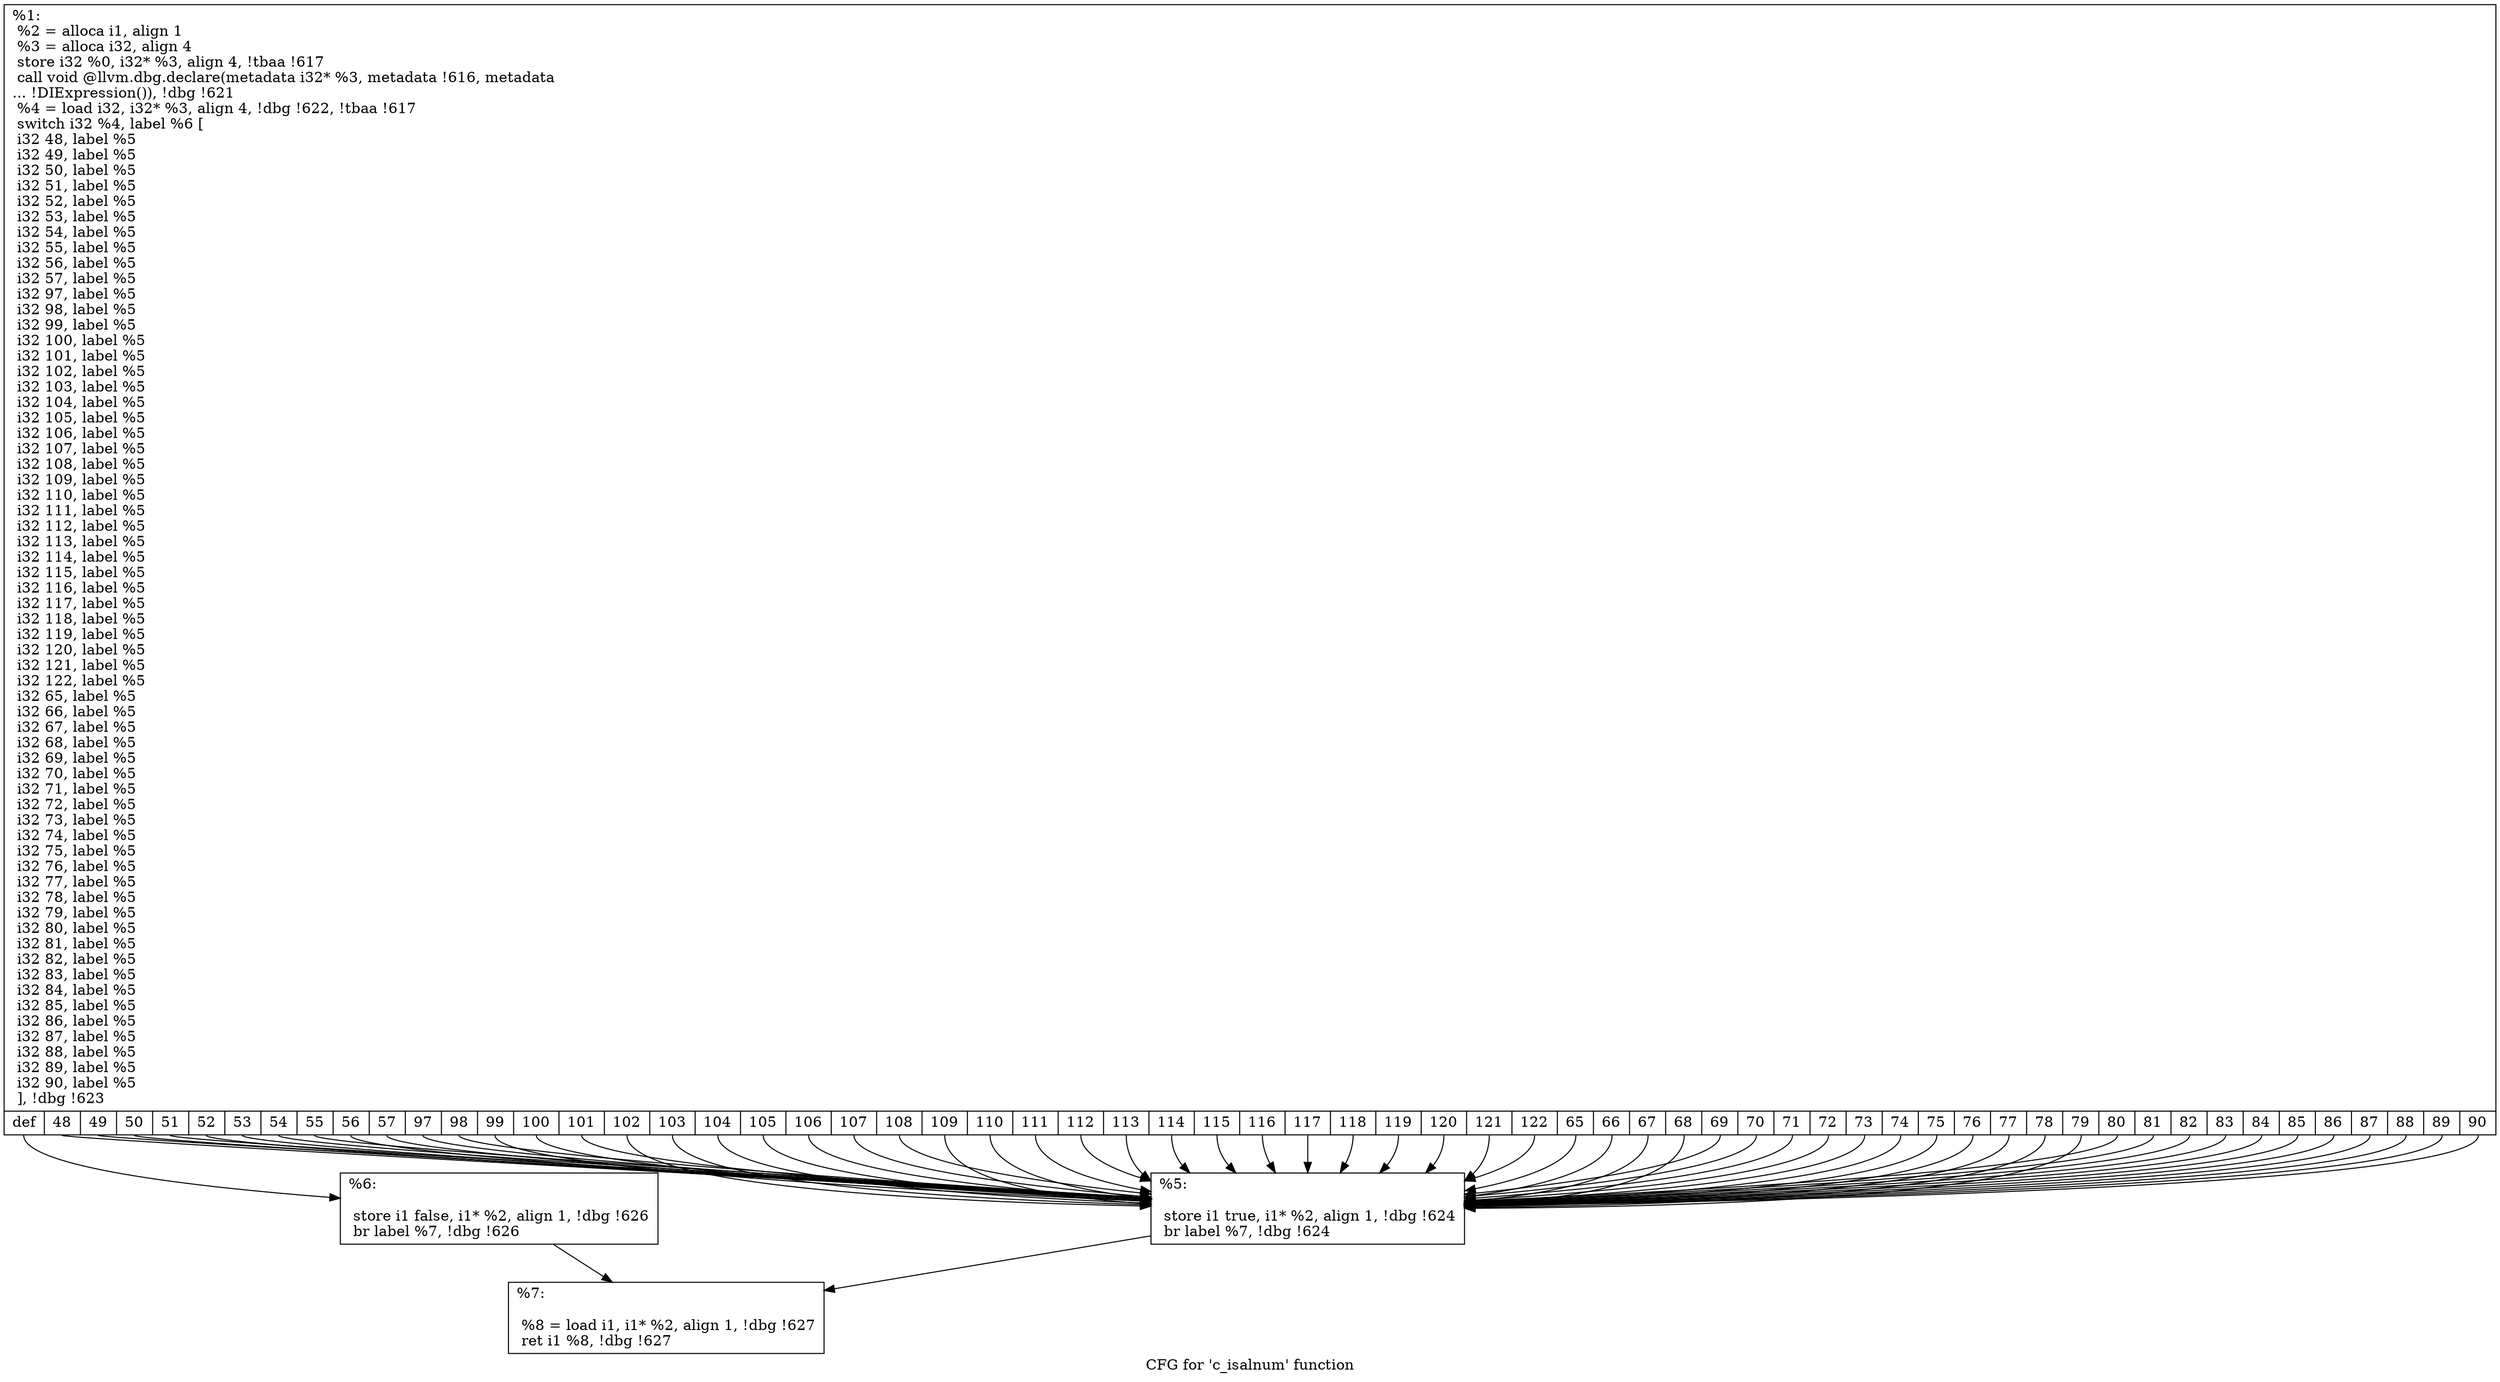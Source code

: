 digraph "CFG for 'c_isalnum' function" {
	label="CFG for 'c_isalnum' function";

	Node0x14e7000 [shape=record,label="{%1:\l  %2 = alloca i1, align 1\l  %3 = alloca i32, align 4\l  store i32 %0, i32* %3, align 4, !tbaa !617\l  call void @llvm.dbg.declare(metadata i32* %3, metadata !616, metadata\l... !DIExpression()), !dbg !621\l  %4 = load i32, i32* %3, align 4, !dbg !622, !tbaa !617\l  switch i32 %4, label %6 [\l    i32 48, label %5\l    i32 49, label %5\l    i32 50, label %5\l    i32 51, label %5\l    i32 52, label %5\l    i32 53, label %5\l    i32 54, label %5\l    i32 55, label %5\l    i32 56, label %5\l    i32 57, label %5\l    i32 97, label %5\l    i32 98, label %5\l    i32 99, label %5\l    i32 100, label %5\l    i32 101, label %5\l    i32 102, label %5\l    i32 103, label %5\l    i32 104, label %5\l    i32 105, label %5\l    i32 106, label %5\l    i32 107, label %5\l    i32 108, label %5\l    i32 109, label %5\l    i32 110, label %5\l    i32 111, label %5\l    i32 112, label %5\l    i32 113, label %5\l    i32 114, label %5\l    i32 115, label %5\l    i32 116, label %5\l    i32 117, label %5\l    i32 118, label %5\l    i32 119, label %5\l    i32 120, label %5\l    i32 121, label %5\l    i32 122, label %5\l    i32 65, label %5\l    i32 66, label %5\l    i32 67, label %5\l    i32 68, label %5\l    i32 69, label %5\l    i32 70, label %5\l    i32 71, label %5\l    i32 72, label %5\l    i32 73, label %5\l    i32 74, label %5\l    i32 75, label %5\l    i32 76, label %5\l    i32 77, label %5\l    i32 78, label %5\l    i32 79, label %5\l    i32 80, label %5\l    i32 81, label %5\l    i32 82, label %5\l    i32 83, label %5\l    i32 84, label %5\l    i32 85, label %5\l    i32 86, label %5\l    i32 87, label %5\l    i32 88, label %5\l    i32 89, label %5\l    i32 90, label %5\l  ], !dbg !623\l|{<s0>def|<s1>48|<s2>49|<s3>50|<s4>51|<s5>52|<s6>53|<s7>54|<s8>55|<s9>56|<s10>57|<s11>97|<s12>98|<s13>99|<s14>100|<s15>101|<s16>102|<s17>103|<s18>104|<s19>105|<s20>106|<s21>107|<s22>108|<s23>109|<s24>110|<s25>111|<s26>112|<s27>113|<s28>114|<s29>115|<s30>116|<s31>117|<s32>118|<s33>119|<s34>120|<s35>121|<s36>122|<s37>65|<s38>66|<s39>67|<s40>68|<s41>69|<s42>70|<s43>71|<s44>72|<s45>73|<s46>74|<s47>75|<s48>76|<s49>77|<s50>78|<s51>79|<s52>80|<s53>81|<s54>82|<s55>83|<s56>84|<s57>85|<s58>86|<s59>87|<s60>88|<s61>89|<s62>90}}"];
	Node0x14e7000:s0 -> Node0x14e7680;
	Node0x14e7000:s1 -> Node0x14e7630;
	Node0x14e7000:s2 -> Node0x14e7630;
	Node0x14e7000:s3 -> Node0x14e7630;
	Node0x14e7000:s4 -> Node0x14e7630;
	Node0x14e7000:s5 -> Node0x14e7630;
	Node0x14e7000:s6 -> Node0x14e7630;
	Node0x14e7000:s7 -> Node0x14e7630;
	Node0x14e7000:s8 -> Node0x14e7630;
	Node0x14e7000:s9 -> Node0x14e7630;
	Node0x14e7000:s10 -> Node0x14e7630;
	Node0x14e7000:s11 -> Node0x14e7630;
	Node0x14e7000:s12 -> Node0x14e7630;
	Node0x14e7000:s13 -> Node0x14e7630;
	Node0x14e7000:s14 -> Node0x14e7630;
	Node0x14e7000:s15 -> Node0x14e7630;
	Node0x14e7000:s16 -> Node0x14e7630;
	Node0x14e7000:s17 -> Node0x14e7630;
	Node0x14e7000:s18 -> Node0x14e7630;
	Node0x14e7000:s19 -> Node0x14e7630;
	Node0x14e7000:s20 -> Node0x14e7630;
	Node0x14e7000:s21 -> Node0x14e7630;
	Node0x14e7000:s22 -> Node0x14e7630;
	Node0x14e7000:s23 -> Node0x14e7630;
	Node0x14e7000:s24 -> Node0x14e7630;
	Node0x14e7000:s25 -> Node0x14e7630;
	Node0x14e7000:s26 -> Node0x14e7630;
	Node0x14e7000:s27 -> Node0x14e7630;
	Node0x14e7000:s28 -> Node0x14e7630;
	Node0x14e7000:s29 -> Node0x14e7630;
	Node0x14e7000:s30 -> Node0x14e7630;
	Node0x14e7000:s31 -> Node0x14e7630;
	Node0x14e7000:s32 -> Node0x14e7630;
	Node0x14e7000:s33 -> Node0x14e7630;
	Node0x14e7000:s34 -> Node0x14e7630;
	Node0x14e7000:s35 -> Node0x14e7630;
	Node0x14e7000:s36 -> Node0x14e7630;
	Node0x14e7000:s37 -> Node0x14e7630;
	Node0x14e7000:s38 -> Node0x14e7630;
	Node0x14e7000:s39 -> Node0x14e7630;
	Node0x14e7000:s40 -> Node0x14e7630;
	Node0x14e7000:s41 -> Node0x14e7630;
	Node0x14e7000:s42 -> Node0x14e7630;
	Node0x14e7000:s43 -> Node0x14e7630;
	Node0x14e7000:s44 -> Node0x14e7630;
	Node0x14e7000:s45 -> Node0x14e7630;
	Node0x14e7000:s46 -> Node0x14e7630;
	Node0x14e7000:s47 -> Node0x14e7630;
	Node0x14e7000:s48 -> Node0x14e7630;
	Node0x14e7000:s49 -> Node0x14e7630;
	Node0x14e7000:s50 -> Node0x14e7630;
	Node0x14e7000:s51 -> Node0x14e7630;
	Node0x14e7000:s52 -> Node0x14e7630;
	Node0x14e7000:s53 -> Node0x14e7630;
	Node0x14e7000:s54 -> Node0x14e7630;
	Node0x14e7000:s55 -> Node0x14e7630;
	Node0x14e7000:s56 -> Node0x14e7630;
	Node0x14e7000:s57 -> Node0x14e7630;
	Node0x14e7000:s58 -> Node0x14e7630;
	Node0x14e7000:s59 -> Node0x14e7630;
	Node0x14e7000:s60 -> Node0x14e7630;
	Node0x14e7000:s61 -> Node0x14e7630;
	Node0x14e7000:s62 -> Node0x14e7630;
	Node0x14e7630 [shape=record,label="{%5:\l\l  store i1 true, i1* %2, align 1, !dbg !624\l  br label %7, !dbg !624\l}"];
	Node0x14e7630 -> Node0x14e76d0;
	Node0x14e7680 [shape=record,label="{%6:\l\l  store i1 false, i1* %2, align 1, !dbg !626\l  br label %7, !dbg !626\l}"];
	Node0x14e7680 -> Node0x14e76d0;
	Node0x14e76d0 [shape=record,label="{%7:\l\l  %8 = load i1, i1* %2, align 1, !dbg !627\l  ret i1 %8, !dbg !627\l}"];
}
